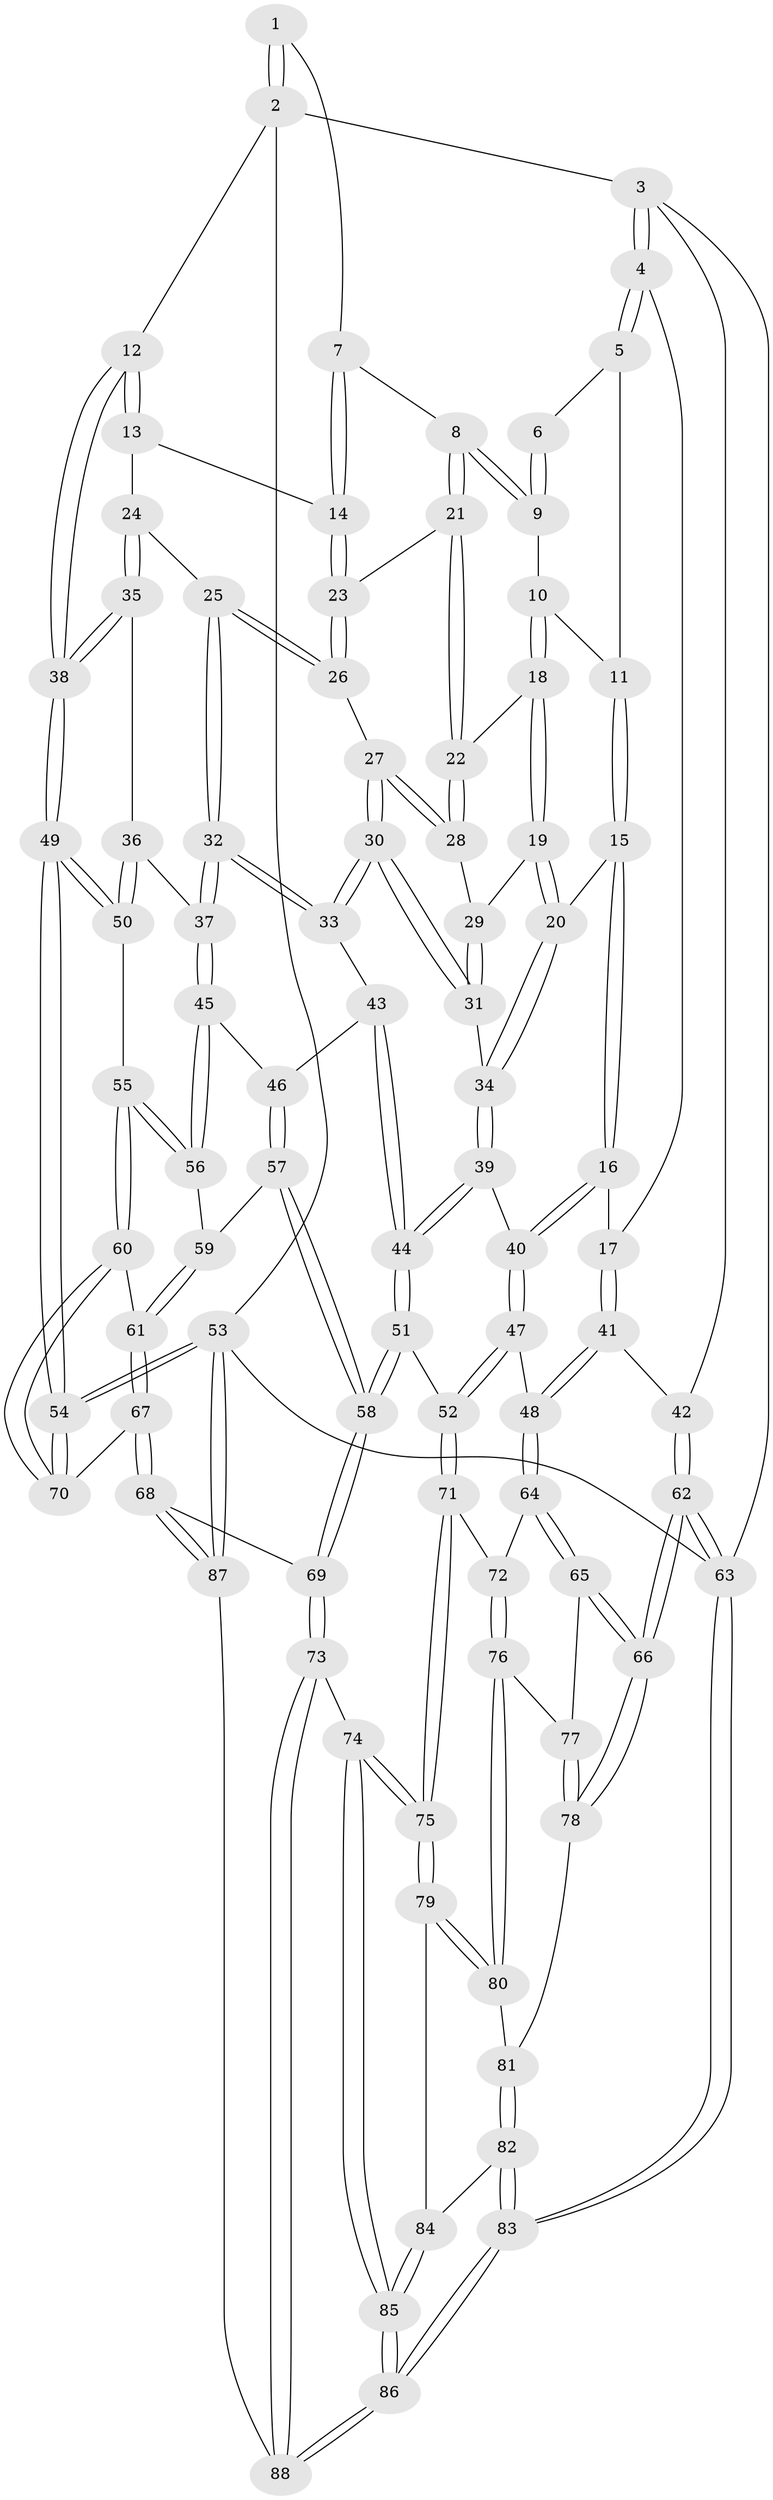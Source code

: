 // Generated by graph-tools (version 1.1) at 2025/27/03/09/25 03:27:11]
// undirected, 88 vertices, 217 edges
graph export_dot {
graph [start="1"]
  node [color=gray90,style=filled];
  1 [pos="+0.9456653367213124+0"];
  2 [pos="+1+0"];
  3 [pos="+0+0"];
  4 [pos="+0+0"];
  5 [pos="+0.35226781601837115+0"];
  6 [pos="+0.490430993988685+0"];
  7 [pos="+0.7747386415678672+0.04384444928706892"];
  8 [pos="+0.6030421260603329+0.06166882990936998"];
  9 [pos="+0.6013475023033381+0.06001680551303072"];
  10 [pos="+0.526895854340401+0.12570766799878805"];
  11 [pos="+0.4783346832425276+0.12796169986227504"];
  12 [pos="+1+0"];
  13 [pos="+0.8665752321913122+0.15885071196647865"];
  14 [pos="+0.7808763022559431+0.13156181022305571"];
  15 [pos="+0.4068097574580928+0.23929175003531308"];
  16 [pos="+0.30586293453178176+0.2579909934299174"];
  17 [pos="+0.22975209446217407+0.15848453572425844"];
  18 [pos="+0.5298153981542824+0.18964211396594263"];
  19 [pos="+0.4865386258794212+0.2381655023601785"];
  20 [pos="+0.4688226282529481+0.24657585219814504"];
  21 [pos="+0.6460001281879951+0.1656025533645"];
  22 [pos="+0.6448305967470204+0.16809438706558993"];
  23 [pos="+0.7494222086254542+0.15962847581064282"];
  24 [pos="+0.884497797750783+0.2665319865082233"];
  25 [pos="+0.8019260388605958+0.2803144414230569"];
  26 [pos="+0.7667076982899699+0.24862846420547563"];
  27 [pos="+0.6970353531370386+0.27203863897801306"];
  28 [pos="+0.6425618891853356+0.1867810450889749"];
  29 [pos="+0.6040684878099747+0.24759960155735594"];
  30 [pos="+0.674732345796692+0.3394597896235103"];
  31 [pos="+0.6083860633524537+0.3044818662398962"];
  32 [pos="+0.7579633664410665+0.37171504823288537"];
  33 [pos="+0.6827163759450559+0.35531994258292177"];
  34 [pos="+0.5451335225189216+0.33774639256452765"];
  35 [pos="+0.9215173407123495+0.2920967523153527"];
  36 [pos="+0.8863255850482059+0.3971133990605267"];
  37 [pos="+0.8025797814807849+0.4357991361414718"];
  38 [pos="+1+0.24743494692867513"];
  39 [pos="+0.5339691651351014+0.40313576894667286"];
  40 [pos="+0.3059534441176803+0.26090019470284914"];
  41 [pos="+0.03498279452778699+0.4481185658002296"];
  42 [pos="+0+0.417010481882446"];
  43 [pos="+0.6607679222286494+0.3871319743457556"];
  44 [pos="+0.5440007595696235+0.47001554644787463"];
  45 [pos="+0.8001724875291758+0.44636549903771466"];
  46 [pos="+0.7095607066171532+0.49100525769361314"];
  47 [pos="+0.28437419797337654+0.4730123457301479"];
  48 [pos="+0.21882675553071532+0.5235688354466221"];
  49 [pos="+1+0.43392186077977946"];
  50 [pos="+0.9686865709890049+0.4629648529643618"];
  51 [pos="+0.5204291882432579+0.5462355359622509"];
  52 [pos="+0.5059541175957091+0.548901452846038"];
  53 [pos="+1+1"];
  54 [pos="+1+0.7552593901404682"];
  55 [pos="+0.8833485654450371+0.5762241034540007"];
  56 [pos="+0.8397337580836673+0.5417360259362768"];
  57 [pos="+0.6450415913490268+0.5602476327284902"];
  58 [pos="+0.5778304600107693+0.5777363844688871"];
  59 [pos="+0.7288467862627532+0.5867242354617154"];
  60 [pos="+0.8885461697240657+0.5906384996022799"];
  61 [pos="+0.792252056760719+0.7003259961055482"];
  62 [pos="+0+0.9869830485973183"];
  63 [pos="+0+1"];
  64 [pos="+0.21308206901359034+0.5545744179288604"];
  65 [pos="+0.1399696695041233+0.6653780989652684"];
  66 [pos="+0+0.9360649092431101"];
  67 [pos="+0.7633289442440635+0.800295561124922"];
  68 [pos="+0.758216322066501+0.8055700423260622"];
  69 [pos="+0.649521582225176+0.7706980393816507"];
  70 [pos="+1+0.7209264617612717"];
  71 [pos="+0.4271455616729001+0.7126967129653003"];
  72 [pos="+0.32311522138815263+0.7095590521077525"];
  73 [pos="+0.49920841028004564+0.8626090400459908"];
  74 [pos="+0.48970986842034664+0.8577620525942384"];
  75 [pos="+0.47161053398428593+0.8462725131115922"];
  76 [pos="+0.29256855774782325+0.7829576277284801"];
  77 [pos="+0.19496474408540787+0.7265107567201168"];
  78 [pos="+0.21767601506693987+0.8206884391266063"];
  79 [pos="+0.44037313109015513+0.8495360916786032"];
  80 [pos="+0.2926026813622738+0.7871191969820523"];
  81 [pos="+0.2662899421306068+0.8264816849774276"];
  82 [pos="+0.2745570588924388+0.8707596128024289"];
  83 [pos="+0+1"];
  84 [pos="+0.34700360147033343+0.8963899145847366"];
  85 [pos="+0.32588062286264136+1"];
  86 [pos="+0.22233060087277273+1"];
  87 [pos="+0.856089073409824+1"];
  88 [pos="+0.5610834229621794+1"];
  1 -- 2;
  1 -- 2;
  1 -- 7;
  2 -- 3;
  2 -- 12;
  2 -- 53;
  3 -- 4;
  3 -- 4;
  3 -- 42;
  3 -- 63;
  4 -- 5;
  4 -- 5;
  4 -- 17;
  5 -- 6;
  5 -- 11;
  6 -- 9;
  6 -- 9;
  7 -- 8;
  7 -- 14;
  7 -- 14;
  8 -- 9;
  8 -- 9;
  8 -- 21;
  8 -- 21;
  9 -- 10;
  10 -- 11;
  10 -- 18;
  10 -- 18;
  11 -- 15;
  11 -- 15;
  12 -- 13;
  12 -- 13;
  12 -- 38;
  12 -- 38;
  13 -- 14;
  13 -- 24;
  14 -- 23;
  14 -- 23;
  15 -- 16;
  15 -- 16;
  15 -- 20;
  16 -- 17;
  16 -- 40;
  16 -- 40;
  17 -- 41;
  17 -- 41;
  18 -- 19;
  18 -- 19;
  18 -- 22;
  19 -- 20;
  19 -- 20;
  19 -- 29;
  20 -- 34;
  20 -- 34;
  21 -- 22;
  21 -- 22;
  21 -- 23;
  22 -- 28;
  22 -- 28;
  23 -- 26;
  23 -- 26;
  24 -- 25;
  24 -- 35;
  24 -- 35;
  25 -- 26;
  25 -- 26;
  25 -- 32;
  25 -- 32;
  26 -- 27;
  27 -- 28;
  27 -- 28;
  27 -- 30;
  27 -- 30;
  28 -- 29;
  29 -- 31;
  29 -- 31;
  30 -- 31;
  30 -- 31;
  30 -- 33;
  30 -- 33;
  31 -- 34;
  32 -- 33;
  32 -- 33;
  32 -- 37;
  32 -- 37;
  33 -- 43;
  34 -- 39;
  34 -- 39;
  35 -- 36;
  35 -- 38;
  35 -- 38;
  36 -- 37;
  36 -- 50;
  36 -- 50;
  37 -- 45;
  37 -- 45;
  38 -- 49;
  38 -- 49;
  39 -- 40;
  39 -- 44;
  39 -- 44;
  40 -- 47;
  40 -- 47;
  41 -- 42;
  41 -- 48;
  41 -- 48;
  42 -- 62;
  42 -- 62;
  43 -- 44;
  43 -- 44;
  43 -- 46;
  44 -- 51;
  44 -- 51;
  45 -- 46;
  45 -- 56;
  45 -- 56;
  46 -- 57;
  46 -- 57;
  47 -- 48;
  47 -- 52;
  47 -- 52;
  48 -- 64;
  48 -- 64;
  49 -- 50;
  49 -- 50;
  49 -- 54;
  49 -- 54;
  50 -- 55;
  51 -- 52;
  51 -- 58;
  51 -- 58;
  52 -- 71;
  52 -- 71;
  53 -- 54;
  53 -- 54;
  53 -- 87;
  53 -- 87;
  53 -- 63;
  54 -- 70;
  54 -- 70;
  55 -- 56;
  55 -- 56;
  55 -- 60;
  55 -- 60;
  56 -- 59;
  57 -- 58;
  57 -- 58;
  57 -- 59;
  58 -- 69;
  58 -- 69;
  59 -- 61;
  59 -- 61;
  60 -- 61;
  60 -- 70;
  60 -- 70;
  61 -- 67;
  61 -- 67;
  62 -- 63;
  62 -- 63;
  62 -- 66;
  62 -- 66;
  63 -- 83;
  63 -- 83;
  64 -- 65;
  64 -- 65;
  64 -- 72;
  65 -- 66;
  65 -- 66;
  65 -- 77;
  66 -- 78;
  66 -- 78;
  67 -- 68;
  67 -- 68;
  67 -- 70;
  68 -- 69;
  68 -- 87;
  68 -- 87;
  69 -- 73;
  69 -- 73;
  71 -- 72;
  71 -- 75;
  71 -- 75;
  72 -- 76;
  72 -- 76;
  73 -- 74;
  73 -- 88;
  73 -- 88;
  74 -- 75;
  74 -- 75;
  74 -- 85;
  74 -- 85;
  75 -- 79;
  75 -- 79;
  76 -- 77;
  76 -- 80;
  76 -- 80;
  77 -- 78;
  77 -- 78;
  78 -- 81;
  79 -- 80;
  79 -- 80;
  79 -- 84;
  80 -- 81;
  81 -- 82;
  81 -- 82;
  82 -- 83;
  82 -- 83;
  82 -- 84;
  83 -- 86;
  83 -- 86;
  84 -- 85;
  84 -- 85;
  85 -- 86;
  85 -- 86;
  86 -- 88;
  86 -- 88;
  87 -- 88;
}
